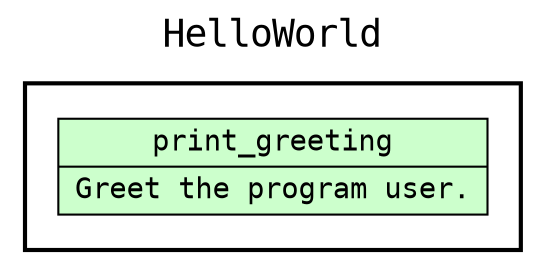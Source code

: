digraph Workflow {
rankdir=LR
fontname=Courier; fontsize=18; labelloc=t
label=HelloWorld
subgraph cluster_workflow_box_outer { label=""; color=black; penwidth=2
subgraph cluster_workflow_box_inner { label=""; color=white
node[shape=box style=filled fillcolor="#CCFFCC" peripheries=1 fontname=Courier]
print_greeting [shape=record rankdir=LR label="{{<f0> print_greeting |<f1> Greet the program user.}}"];
node[shape=box style="rounded,filled" fillcolor="#FFFFCC" peripheries=1 fontname=Helvetica]
node[shape=box style="rounded,filled" fillcolor="#FCFCFC" peripheries=1 fontname=Helvetica]
}}
}
